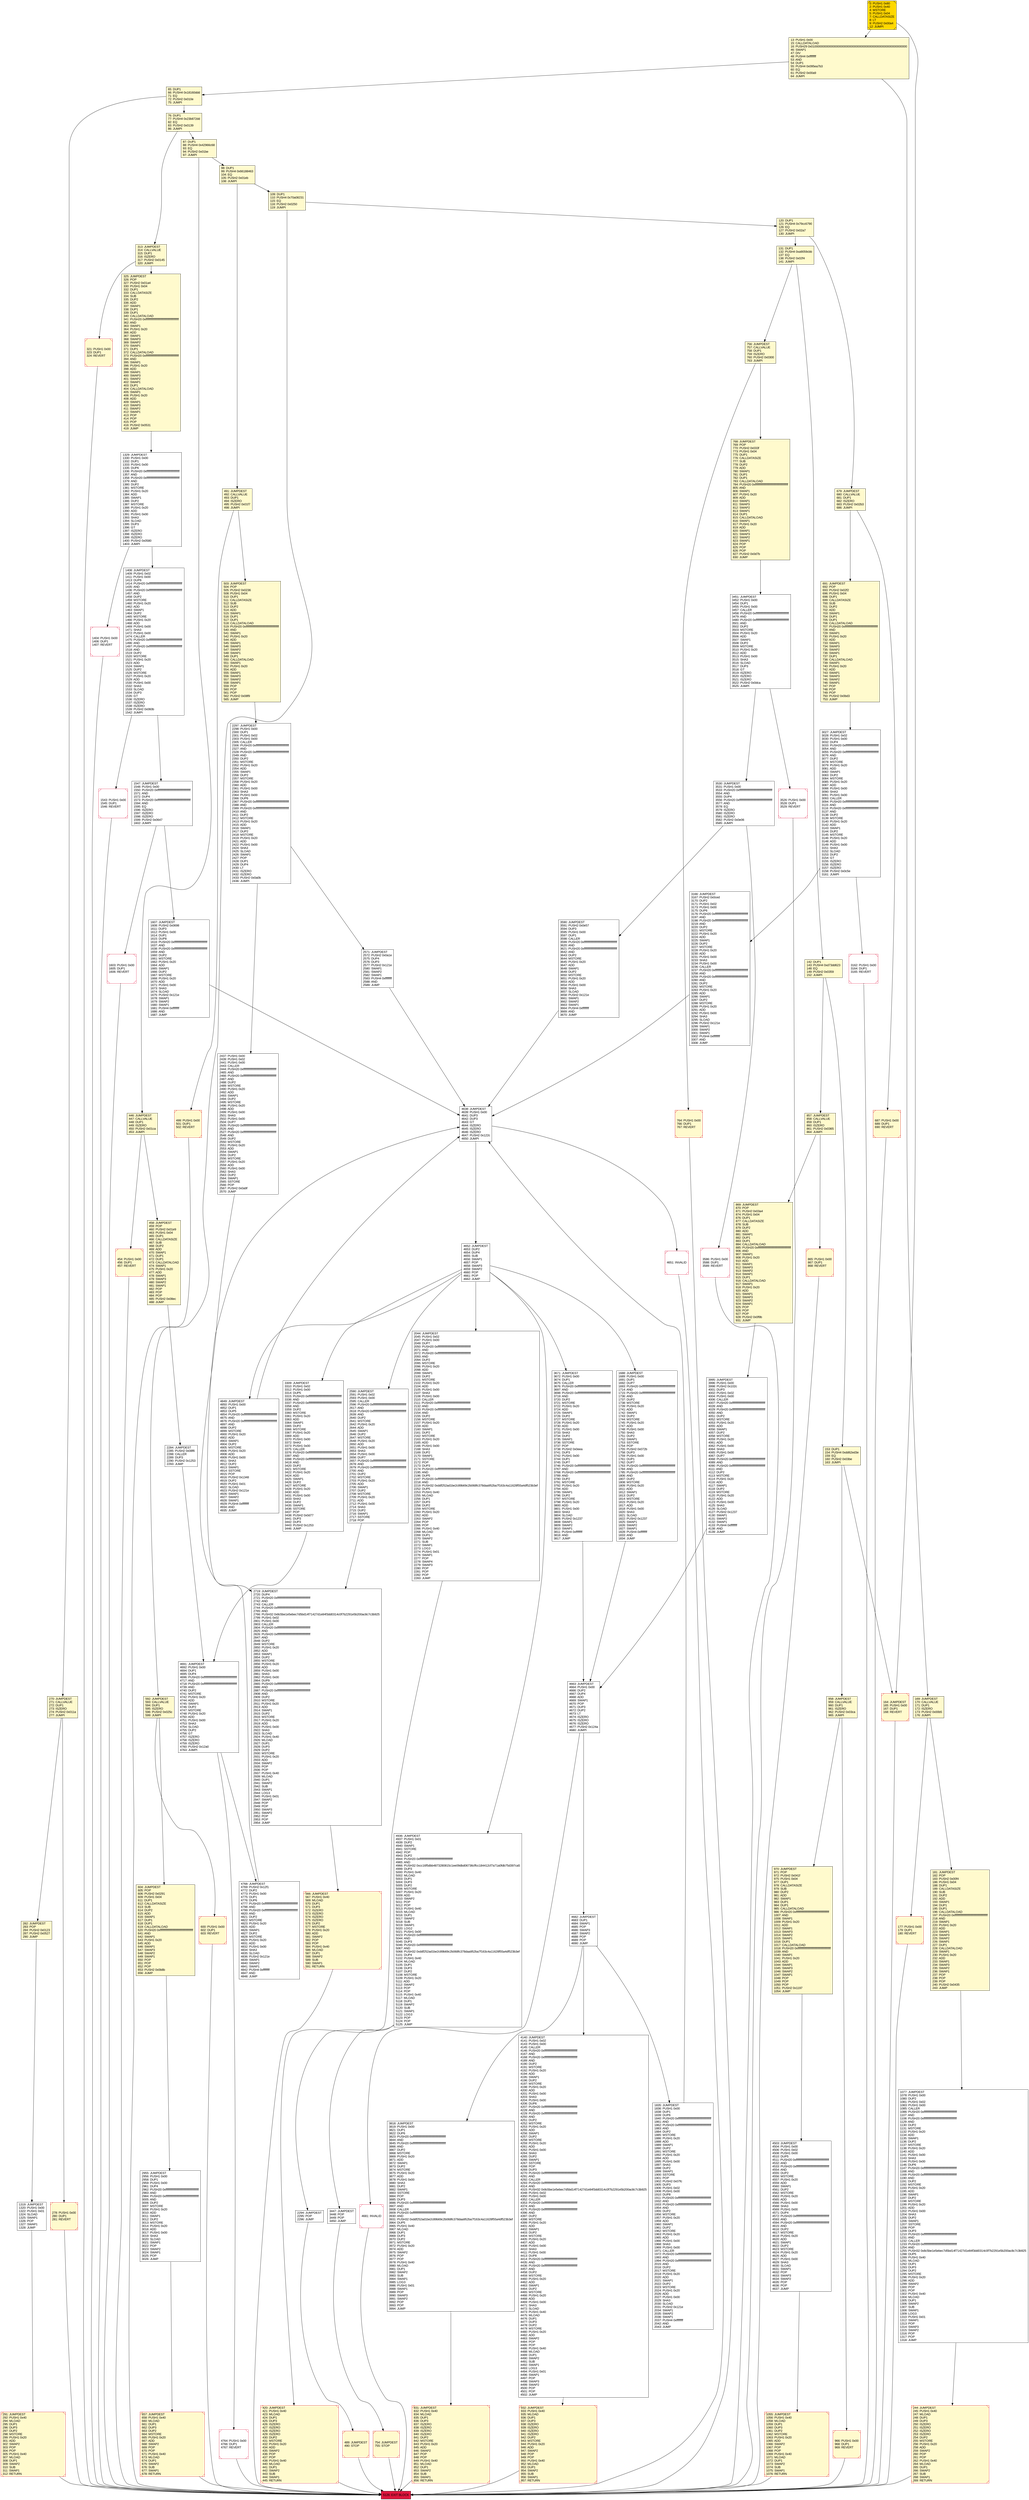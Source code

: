 digraph G {
bgcolor=transparent rankdir=UD;
node [shape=box style=filled color=black fillcolor=white fontname=arial fontcolor=black];
679 [label="679: JUMPDEST\l680: CALLVALUE\l681: DUP1\l682: ISZERO\l683: PUSH2 0x02b3\l686: JUMPI\l" fillcolor=lemonchiffon ];
153 [label="153: DUP1\l154: PUSH4 0xdd62ed3e\l159: EQ\l160: PUSH2 0x03be\l163: JUMPI\l" fillcolor=lemonchiffon ];
831 [label="831: JUMPDEST\l832: PUSH1 0x40\l834: MLOAD\l835: DUP1\l836: DUP3\l837: ISZERO\l838: ISZERO\l839: ISZERO\l840: ISZERO\l841: DUP2\l842: MSTORE\l843: PUSH1 0x20\l845: ADD\l846: SWAP2\l847: POP\l848: POP\l849: PUSH1 0x40\l851: MLOAD\l852: DUP1\l853: SWAP2\l854: SUB\l855: SWAP1\l856: RETURN\l" fillcolor=lemonchiffon shape=Msquare color=crimson ];
1688 [label="1688: JUMPDEST\l1689: PUSH1 0x00\l1691: DUP1\l1692: DUP7\l1693: PUSH20 0xffffffffffffffffffffffffffffffffffffffff\l1714: AND\l1715: PUSH20 0xffffffffffffffffffffffffffffffffffffffff\l1736: AND\l1737: DUP2\l1738: MSTORE\l1739: PUSH1 0x20\l1741: ADD\l1742: SWAP1\l1743: DUP2\l1744: MSTORE\l1745: PUSH1 0x20\l1747: ADD\l1748: PUSH1 0x00\l1750: SHA3\l1751: DUP2\l1752: SWAP1\l1753: SSTORE\l1754: POP\l1755: PUSH2 0x072b\l1758: DUP3\l1759: PUSH1 0x00\l1761: DUP1\l1762: DUP7\l1763: PUSH20 0xffffffffffffffffffffffffffffffffffffffff\l1784: AND\l1785: PUSH20 0xffffffffffffffffffffffffffffffffffffffff\l1806: AND\l1807: DUP2\l1808: MSTORE\l1809: PUSH1 0x20\l1811: ADD\l1812: SWAP1\l1813: DUP2\l1814: MSTORE\l1815: PUSH1 0x20\l1817: ADD\l1818: PUSH1 0x00\l1820: SHA3\l1821: SLOAD\l1822: PUSH2 0x1237\l1825: SWAP1\l1826: SWAP2\l1827: SWAP1\l1828: PUSH4 0xffffffff\l1833: AND\l1834: JUMP\l" ];
5126 [label="5126: EXIT BLOCK\l" fillcolor=crimson ];
756 [label="756: JUMPDEST\l757: CALLVALUE\l758: DUP1\l759: ISZERO\l760: PUSH2 0x0300\l763: JUMPI\l" fillcolor=lemonchiffon ];
566 [label="566: JUMPDEST\l567: PUSH1 0x40\l569: MLOAD\l570: DUP1\l571: DUP3\l572: ISZERO\l573: ISZERO\l574: ISZERO\l575: ISZERO\l576: DUP2\l577: MSTORE\l578: PUSH1 0x20\l580: ADD\l581: SWAP2\l582: POP\l583: POP\l584: PUSH1 0x40\l586: MLOAD\l587: DUP1\l588: SWAP2\l589: SUB\l590: SWAP1\l591: RETURN\l" fillcolor=lemonchiffon shape=Msquare color=crimson ];
2044 [label="2044: JUMPDEST\l2045: PUSH1 0x02\l2047: PUSH1 0x00\l2049: DUP7\l2050: PUSH20 0xffffffffffffffffffffffffffffffffffffffff\l2071: AND\l2072: PUSH20 0xffffffffffffffffffffffffffffffffffffffff\l2093: AND\l2094: DUP2\l2095: MSTORE\l2096: PUSH1 0x20\l2098: ADD\l2099: SWAP1\l2100: DUP2\l2101: MSTORE\l2102: PUSH1 0x20\l2104: ADD\l2105: PUSH1 0x00\l2107: SHA3\l2108: PUSH1 0x00\l2110: CALLER\l2111: PUSH20 0xffffffffffffffffffffffffffffffffffffffff\l2132: AND\l2133: PUSH20 0xffffffffffffffffffffffffffffffffffffffff\l2154: AND\l2155: DUP2\l2156: MSTORE\l2157: PUSH1 0x20\l2159: ADD\l2160: SWAP1\l2161: DUP2\l2162: MSTORE\l2163: PUSH1 0x20\l2165: ADD\l2166: PUSH1 0x00\l2168: SHA3\l2169: DUP2\l2170: SWAP1\l2171: SSTORE\l2172: POP\l2173: DUP3\l2174: PUSH20 0xffffffffffffffffffffffffffffffffffffffff\l2195: AND\l2196: DUP5\l2197: PUSH20 0xffffffffffffffffffffffffffffffffffffffff\l2218: AND\l2219: PUSH32 0xddf252ad1be2c89b69c2b068fc378daa952ba7f163c4a11628f55a4df523b3ef\l2252: DUP5\l2253: PUSH1 0x40\l2255: MLOAD\l2256: DUP1\l2257: DUP3\l2258: DUP2\l2259: MSTORE\l2260: PUSH1 0x20\l2262: ADD\l2263: SWAP2\l2264: POP\l2265: POP\l2266: PUSH1 0x40\l2268: MLOAD\l2269: DUP1\l2270: SWAP2\l2271: SUB\l2272: SWAP1\l2273: LOG3\l2274: PUSH1 0x01\l2276: SWAP1\l2277: POP\l2278: SWAP4\l2279: SWAP3\l2280: POP\l2281: POP\l2282: POP\l2283: JUMP\l" ];
4503 [label="4503: JUMPDEST\l4504: PUSH1 0x00\l4506: PUSH1 0x02\l4508: PUSH1 0x00\l4510: DUP5\l4511: PUSH20 0xffffffffffffffffffffffffffffffffffffffff\l4532: AND\l4533: PUSH20 0xffffffffffffffffffffffffffffffffffffffff\l4554: AND\l4555: DUP2\l4556: MSTORE\l4557: PUSH1 0x20\l4559: ADD\l4560: SWAP1\l4561: DUP2\l4562: MSTORE\l4563: PUSH1 0x20\l4565: ADD\l4566: PUSH1 0x00\l4568: SHA3\l4569: PUSH1 0x00\l4571: DUP4\l4572: PUSH20 0xffffffffffffffffffffffffffffffffffffffff\l4593: AND\l4594: PUSH20 0xffffffffffffffffffffffffffffffffffffffff\l4615: AND\l4616: DUP2\l4617: MSTORE\l4618: PUSH1 0x20\l4620: ADD\l4621: SWAP1\l4622: DUP2\l4623: MSTORE\l4624: PUSH1 0x20\l4626: ADD\l4627: PUSH1 0x00\l4629: SHA3\l4630: SLOAD\l4631: SWAP1\l4632: POP\l4633: SWAP3\l4634: SWAP2\l4635: POP\l4636: POP\l4637: JUMP\l" ];
687 [label="687: PUSH1 0x00\l689: DUP1\l690: REVERT\l" fillcolor=lemonchiffon shape=Msquare color=crimson ];
177 [label="177: PUSH1 0x00\l179: DUP1\l180: REVERT\l" fillcolor=lemonchiffon shape=Msquare color=crimson ];
4768 [label="4768: JUMPDEST\l4769: PUSH2 0x12f1\l4772: DUP2\l4773: PUSH1 0x00\l4775: DUP1\l4776: DUP6\l4777: PUSH20 0xffffffffffffffffffffffffffffffffffffffff\l4798: AND\l4799: PUSH20 0xffffffffffffffffffffffffffffffffffffffff\l4820: AND\l4821: DUP2\l4822: MSTORE\l4823: PUSH1 0x20\l4825: ADD\l4826: SWAP1\l4827: DUP2\l4828: MSTORE\l4829: PUSH1 0x20\l4831: ADD\l4832: PUSH1 0x00\l4834: SHA3\l4835: SLOAD\l4836: PUSH2 0x121e\l4839: SWAP1\l4840: SWAP2\l4841: SWAP1\l4842: PUSH4 0xffffffff\l4847: AND\l4848: JUMP\l" ];
4652 [label="4652: JUMPDEST\l4653: DUP2\l4654: DUP4\l4655: SUB\l4656: SWAP1\l4657: POP\l4658: SWAP3\l4659: SWAP2\l4660: POP\l4661: POP\l4662: JUMP\l" ];
2955 [label="2955: JUMPDEST\l2956: PUSH1 0x00\l2958: DUP1\l2959: PUSH1 0x00\l2961: DUP4\l2962: PUSH20 0xffffffffffffffffffffffffffffffffffffffff\l2983: AND\l2984: PUSH20 0xffffffffffffffffffffffffffffffffffffffff\l3005: AND\l3006: DUP2\l3007: MSTORE\l3008: PUSH1 0x20\l3010: ADD\l3011: SWAP1\l3012: DUP2\l3013: MSTORE\l3014: PUSH1 0x20\l3016: ADD\l3017: PUSH1 0x00\l3019: SHA3\l3020: SLOAD\l3021: SWAP1\l3022: POP\l3023: SWAP2\l3024: SWAP1\l3025: POP\l3026: JUMP\l" ];
1408 [label="1408: JUMPDEST\l1409: PUSH1 0x02\l1411: PUSH1 0x00\l1413: DUP6\l1414: PUSH20 0xffffffffffffffffffffffffffffffffffffffff\l1435: AND\l1436: PUSH20 0xffffffffffffffffffffffffffffffffffffffff\l1457: AND\l1458: DUP2\l1459: MSTORE\l1460: PUSH1 0x20\l1462: ADD\l1463: SWAP1\l1464: DUP2\l1465: MSTORE\l1466: PUSH1 0x20\l1468: ADD\l1469: PUSH1 0x00\l1471: SHA3\l1472: PUSH1 0x00\l1474: CALLER\l1475: PUSH20 0xffffffffffffffffffffffffffffffffffffffff\l1496: AND\l1497: PUSH20 0xffffffffffffffffffffffffffffffffffffffff\l1518: AND\l1519: DUP2\l1520: MSTORE\l1521: PUSH1 0x20\l1523: ADD\l1524: SWAP1\l1525: DUP2\l1526: MSTORE\l1527: PUSH1 0x20\l1529: ADD\l1530: PUSH1 0x00\l1532: SHA3\l1533: SLOAD\l1534: DUP3\l1535: GT\l1536: ISZERO\l1537: ISZERO\l1538: ISZERO\l1539: PUSH2 0x060b\l1542: JUMPI\l" ];
657 [label="657: JUMPDEST\l658: PUSH1 0x40\l660: MLOAD\l661: DUP1\l662: DUP3\l663: DUP2\l664: MSTORE\l665: PUSH1 0x20\l667: ADD\l668: SWAP2\l669: POP\l670: POP\l671: PUSH1 0x40\l673: MLOAD\l674: DUP1\l675: SWAP2\l676: SUB\l677: SWAP1\l678: RETURN\l" fillcolor=lemonchiffon shape=Msquare color=crimson ];
65 [label="65: DUP1\l66: PUSH4 0x18160ddd\l71: EQ\l72: PUSH2 0x010e\l75: JUMPI\l" fillcolor=lemonchiffon ];
2284 [label="2284: JUMPDEST\l2285: PUSH2 0x08f6\l2288: CALLER\l2289: DUP3\l2290: PUSH2 0x1253\l2293: JUMP\l" ];
4691 [label="4691: JUMPDEST\l4692: PUSH1 0x00\l4694: DUP1\l4695: DUP4\l4696: PUSH20 0xffffffffffffffffffffffffffffffffffffffff\l4717: AND\l4718: PUSH20 0xffffffffffffffffffffffffffffffffffffffff\l4739: AND\l4740: DUP2\l4741: MSTORE\l4742: PUSH1 0x20\l4744: ADD\l4745: SWAP1\l4746: DUP2\l4747: MSTORE\l4748: PUSH1 0x20\l4750: ADD\l4751: PUSH1 0x00\l4753: SHA3\l4754: SLOAD\l4755: DUP2\l4756: GT\l4757: ISZERO\l4758: ISZERO\l4759: ISZERO\l4760: PUSH2 0x12a0\l4763: JUMPI\l" ];
3818 [label="3818: JUMPDEST\l3819: PUSH1 0x00\l3821: DUP1\l3822: DUP6\l3823: PUSH20 0xffffffffffffffffffffffffffffffffffffffff\l3844: AND\l3845: PUSH20 0xffffffffffffffffffffffffffffffffffffffff\l3866: AND\l3867: DUP2\l3868: MSTORE\l3869: PUSH1 0x20\l3871: ADD\l3872: SWAP1\l3873: DUP2\l3874: MSTORE\l3875: PUSH1 0x20\l3877: ADD\l3878: PUSH1 0x00\l3880: SHA3\l3881: DUP2\l3882: SWAP1\l3883: SSTORE\l3884: POP\l3885: DUP3\l3886: PUSH20 0xffffffffffffffffffffffffffffffffffffffff\l3907: AND\l3908: CALLER\l3909: PUSH20 0xffffffffffffffffffffffffffffffffffffffff\l3930: AND\l3931: PUSH32 0xddf252ad1be2c89b69c2b068fc378daa952ba7f163c4a11628f55a4df523b3ef\l3964: DUP5\l3965: PUSH1 0x40\l3967: MLOAD\l3968: DUP1\l3969: DUP3\l3970: DUP2\l3971: MSTORE\l3972: PUSH1 0x20\l3974: ADD\l3975: SWAP2\l3976: POP\l3977: POP\l3978: PUSH1 0x40\l3980: MLOAD\l3981: DUP1\l3982: SWAP2\l3983: SUB\l3984: SWAP1\l3985: LOG3\l3986: PUSH1 0x01\l3988: SWAP1\l3989: POP\l3990: SWAP3\l3991: SWAP2\l3992: POP\l3993: POP\l3994: JUMP\l" ];
3671 [label="3671: JUMPDEST\l3672: PUSH1 0x00\l3674: DUP1\l3675: CALLER\l3676: PUSH20 0xffffffffffffffffffffffffffffffffffffffff\l3697: AND\l3698: PUSH20 0xffffffffffffffffffffffffffffffffffffffff\l3719: AND\l3720: DUP2\l3721: MSTORE\l3722: PUSH1 0x20\l3724: ADD\l3725: SWAP1\l3726: DUP2\l3727: MSTORE\l3728: PUSH1 0x20\l3730: ADD\l3731: PUSH1 0x00\l3733: SHA3\l3734: DUP2\l3735: SWAP1\l3736: SSTORE\l3737: POP\l3738: PUSH2 0x0eea\l3741: DUP3\l3742: PUSH1 0x00\l3744: DUP1\l3745: DUP7\l3746: PUSH20 0xffffffffffffffffffffffffffffffffffffffff\l3767: AND\l3768: PUSH20 0xffffffffffffffffffffffffffffffffffffffff\l3789: AND\l3790: DUP2\l3791: MSTORE\l3792: PUSH1 0x20\l3794: ADD\l3795: SWAP1\l3796: DUP2\l3797: MSTORE\l3798: PUSH1 0x20\l3800: ADD\l3801: PUSH1 0x00\l3803: SHA3\l3804: SLOAD\l3805: PUSH2 0x1237\l3808: SWAP1\l3809: SWAP2\l3810: SWAP1\l3811: PUSH4 0xffffffff\l3816: AND\l3817: JUMP\l" ];
3447 [label="3447: JUMPDEST\l3448: POP\l3449: POP\l3450: JUMP\l" ];
4764 [label="4764: PUSH1 0x00\l4766: DUP1\l4767: REVERT\l" shape=Msquare color=crimson ];
1547 [label="1547: JUMPDEST\l1548: PUSH1 0x00\l1550: PUSH20 0xffffffffffffffffffffffffffffffffffffffff\l1571: AND\l1572: DUP4\l1573: PUSH20 0xffffffffffffffffffffffffffffffffffffffff\l1594: AND\l1595: EQ\l1596: ISZERO\l1597: ISZERO\l1598: ISZERO\l1599: PUSH2 0x0647\l1602: JUMPI\l" ];
491 [label="491: JUMPDEST\l492: CALLVALUE\l493: DUP1\l494: ISZERO\l495: PUSH2 0x01f7\l498: JUMPI\l" fillcolor=lemonchiffon ];
869 [label="869: JUMPDEST\l870: POP\l871: PUSH2 0x03a4\l874: PUSH1 0x04\l876: DUP1\l877: CALLDATASIZE\l878: SUB\l879: DUP2\l880: ADD\l881: SWAP1\l882: DUP1\l883: DUP1\l884: CALLDATALOAD\l885: PUSH20 0xffffffffffffffffffffffffffffffffffffffff\l906: AND\l907: SWAP1\l908: PUSH1 0x20\l910: ADD\l911: SWAP1\l912: SWAP3\l913: SWAP2\l914: SWAP1\l915: DUP1\l916: CALLDATALOAD\l917: SWAP1\l918: PUSH1 0x20\l920: ADD\l921: SWAP1\l922: SWAP3\l923: SWAP2\l924: SWAP1\l925: POP\l926: POP\l927: POP\l928: PUSH2 0x0f9b\l931: JUMP\l" fillcolor=lemonchiffon ];
4936 [label="4936: JUMPDEST\l4937: PUSH1 0x01\l4939: DUP2\l4940: SWAP1\l4941: SSTORE\l4942: POP\l4943: DUP2\l4944: PUSH20 0xffffffffffffffffffffffffffffffffffffffff\l4965: AND\l4966: PUSH32 0xcc16f5dbb4873280815c1ee09dbd06736cffcc184412cf7a71a0fdb75d397ca5\l4999: DUP3\l5000: PUSH1 0x40\l5002: MLOAD\l5003: DUP1\l5004: DUP3\l5005: DUP2\l5006: MSTORE\l5007: PUSH1 0x20\l5009: ADD\l5010: SWAP2\l5011: POP\l5012: POP\l5013: PUSH1 0x40\l5015: MLOAD\l5016: DUP1\l5017: SWAP2\l5018: SUB\l5019: SWAP1\l5020: LOG2\l5021: PUSH1 0x00\l5023: PUSH20 0xffffffffffffffffffffffffffffffffffffffff\l5044: AND\l5045: DUP3\l5046: PUSH20 0xffffffffffffffffffffffffffffffffffffffff\l5067: AND\l5068: PUSH32 0xddf252ad1be2c89b69c2b068fc378daa952ba7f163c4a11628f55a4df523b3ef\l5101: DUP4\l5102: PUSH1 0x40\l5104: MLOAD\l5105: DUP1\l5106: DUP3\l5107: DUP2\l5108: MSTORE\l5109: PUSH1 0x20\l5111: ADD\l5112: SWAP2\l5113: POP\l5114: POP\l5115: PUSH1 0x40\l5117: MLOAD\l5118: DUP1\l5119: SWAP2\l5120: SUB\l5121: SWAP1\l5122: LOG3\l5123: POP\l5124: POP\l5125: JUMP\l" ];
4682 [label="4682: JUMPDEST\l4683: DUP1\l4684: SWAP1\l4685: POP\l4686: SWAP3\l4687: SWAP2\l4688: POP\l4689: POP\l4690: JUMP\l" ];
499 [label="499: PUSH1 0x00\l501: DUP1\l502: REVERT\l" fillcolor=lemonchiffon shape=Msquare color=crimson ];
1835 [label="1835: JUMPDEST\l1836: PUSH1 0x00\l1838: DUP1\l1839: DUP6\l1840: PUSH20 0xffffffffffffffffffffffffffffffffffffffff\l1861: AND\l1862: PUSH20 0xffffffffffffffffffffffffffffffffffffffff\l1883: AND\l1884: DUP2\l1885: MSTORE\l1886: PUSH1 0x20\l1888: ADD\l1889: SWAP1\l1890: DUP2\l1891: MSTORE\l1892: PUSH1 0x20\l1894: ADD\l1895: PUSH1 0x00\l1897: SHA3\l1898: DUP2\l1899: SWAP1\l1900: SSTORE\l1901: POP\l1902: PUSH2 0x07fc\l1905: DUP3\l1906: PUSH1 0x02\l1908: PUSH1 0x00\l1910: DUP8\l1911: PUSH20 0xffffffffffffffffffffffffffffffffffffffff\l1932: AND\l1933: PUSH20 0xffffffffffffffffffffffffffffffffffffffff\l1954: AND\l1955: DUP2\l1956: MSTORE\l1957: PUSH1 0x20\l1959: ADD\l1960: SWAP1\l1961: DUP2\l1962: MSTORE\l1963: PUSH1 0x20\l1965: ADD\l1966: PUSH1 0x00\l1968: SHA3\l1969: PUSH1 0x00\l1971: CALLER\l1972: PUSH20 0xffffffffffffffffffffffffffffffffffffffff\l1993: AND\l1994: PUSH20 0xffffffffffffffffffffffffffffffffffffffff\l2015: AND\l2016: DUP2\l2017: MSTORE\l2018: PUSH1 0x20\l2020: ADD\l2021: SWAP1\l2022: DUP2\l2023: MSTORE\l2024: PUSH1 0x20\l2026: ADD\l2027: PUSH1 0x00\l2029: SHA3\l2030: SLOAD\l2031: PUSH2 0x121e\l2034: SWAP1\l2035: SWAP2\l2036: SWAP1\l2037: PUSH4 0xffffffff\l2042: AND\l2043: JUMP\l" ];
4638 [label="4638: JUMPDEST\l4639: PUSH1 0x00\l4641: DUP3\l4642: DUP3\l4643: GT\l4644: ISZERO\l4645: ISZERO\l4646: ISZERO\l4647: PUSH2 0x122c\l4650: JUMPI\l" ];
120 [label="120: DUP1\l121: PUSH4 0x79cc6790\l126: EQ\l127: PUSH2 0x02a7\l130: JUMPI\l" fillcolor=lemonchiffon ];
3995 [label="3995: JUMPDEST\l3996: PUSH1 0x00\l3998: PUSH2 0x102c\l4001: DUP3\l4002: PUSH1 0x02\l4004: PUSH1 0x00\l4006: CALLER\l4007: PUSH20 0xffffffffffffffffffffffffffffffffffffffff\l4028: AND\l4029: PUSH20 0xffffffffffffffffffffffffffffffffffffffff\l4050: AND\l4051: DUP2\l4052: MSTORE\l4053: PUSH1 0x20\l4055: ADD\l4056: SWAP1\l4057: DUP2\l4058: MSTORE\l4059: PUSH1 0x20\l4061: ADD\l4062: PUSH1 0x00\l4064: SHA3\l4065: PUSH1 0x00\l4067: DUP7\l4068: PUSH20 0xffffffffffffffffffffffffffffffffffffffff\l4089: AND\l4090: PUSH20 0xffffffffffffffffffffffffffffffffffffffff\l4111: AND\l4112: DUP2\l4113: MSTORE\l4114: PUSH1 0x20\l4116: ADD\l4117: SWAP1\l4118: DUP2\l4119: MSTORE\l4120: PUSH1 0x20\l4122: ADD\l4123: PUSH1 0x00\l4125: SHA3\l4126: SLOAD\l4127: PUSH2 0x1237\l4130: SWAP1\l4131: SWAP2\l4132: SWAP1\l4133: PUSH4 0xffffffff\l4138: AND\l4139: JUMP\l" ];
0 [label="0: PUSH1 0x80\l2: PUSH1 0x40\l4: MSTORE\l5: PUSH1 0x04\l7: CALLDATASIZE\l8: LT\l9: PUSH2 0x00a4\l12: JUMPI\l" fillcolor=lemonchiffon shape=Msquare fillcolor=gold ];
958 [label="958: JUMPDEST\l959: CALLVALUE\l960: DUP1\l961: ISZERO\l962: PUSH2 0x03ca\l965: JUMPI\l" fillcolor=lemonchiffon ];
764 [label="764: PUSH1 0x00\l766: DUP1\l767: REVERT\l" fillcolor=lemonchiffon shape=Msquare color=crimson ];
2437 [label="2437: PUSH1 0x00\l2439: PUSH1 0x02\l2441: PUSH1 0x00\l2443: CALLER\l2444: PUSH20 0xffffffffffffffffffffffffffffffffffffffff\l2465: AND\l2466: PUSH20 0xffffffffffffffffffffffffffffffffffffffff\l2487: AND\l2488: DUP2\l2489: MSTORE\l2490: PUSH1 0x20\l2492: ADD\l2493: SWAP1\l2494: DUP2\l2495: MSTORE\l2496: PUSH1 0x20\l2498: ADD\l2499: PUSH1 0x00\l2501: SHA3\l2502: PUSH1 0x00\l2504: DUP7\l2505: PUSH20 0xffffffffffffffffffffffffffffffffffffffff\l2526: AND\l2527: PUSH20 0xffffffffffffffffffffffffffffffffffffffff\l2548: AND\l2549: DUP2\l2550: MSTORE\l2551: PUSH1 0x20\l2553: ADD\l2554: SWAP1\l2555: DUP2\l2556: MSTORE\l2557: PUSH1 0x20\l2559: ADD\l2560: PUSH1 0x00\l2562: SHA3\l2563: DUP2\l2564: SWAP1\l2565: SSTORE\l2566: POP\l2567: PUSH2 0x0a9f\l2570: JUMP\l" ];
3166 [label="3166: JUMPDEST\l3167: PUSH2 0x0ced\l3170: DUP2\l3171: PUSH1 0x02\l3173: PUSH1 0x00\l3175: DUP6\l3176: PUSH20 0xffffffffffffffffffffffffffffffffffffffff\l3197: AND\l3198: PUSH20 0xffffffffffffffffffffffffffffffffffffffff\l3219: AND\l3220: DUP2\l3221: MSTORE\l3222: PUSH1 0x20\l3224: ADD\l3225: SWAP1\l3226: DUP2\l3227: MSTORE\l3228: PUSH1 0x20\l3230: ADD\l3231: PUSH1 0x00\l3233: SHA3\l3234: PUSH1 0x00\l3236: CALLER\l3237: PUSH20 0xffffffffffffffffffffffffffffffffffffffff\l3258: AND\l3259: PUSH20 0xffffffffffffffffffffffffffffffffffffffff\l3280: AND\l3281: DUP2\l3282: MSTORE\l3283: PUSH1 0x20\l3285: ADD\l3286: SWAP1\l3287: DUP2\l3288: MSTORE\l3289: PUSH1 0x20\l3291: ADD\l3292: PUSH1 0x00\l3294: SHA3\l3295: SLOAD\l3296: PUSH2 0x121e\l3299: SWAP1\l3300: SWAP2\l3301: SWAP1\l3302: PUSH4 0xffffffff\l3307: AND\l3308: JUMP\l" ];
2571 [label="2571: JUMPDEST\l2572: PUSH2 0x0a1e\l2575: DUP4\l2576: DUP3\l2577: PUSH2 0x121e\l2580: SWAP1\l2581: SWAP2\l2582: SWAP1\l2583: PUSH4 0xffffffff\l2588: AND\l2589: JUMP\l" ];
458 [label="458: JUMPDEST\l459: POP\l460: PUSH2 0x01e9\l463: PUSH1 0x04\l465: DUP1\l466: CALLDATASIZE\l467: SUB\l468: DUP2\l469: ADD\l470: SWAP1\l471: DUP1\l472: DUP1\l473: CALLDATALOAD\l474: SWAP1\l475: PUSH1 0x20\l477: ADD\l478: SWAP1\l479: SWAP3\l480: SWAP2\l481: SWAP1\l482: POP\l483: POP\l484: POP\l485: PUSH2 0x08ec\l488: JUMP\l" fillcolor=lemonchiffon ];
754 [label="754: JUMPDEST\l755: STOP\l" fillcolor=lemonchiffon shape=Msquare color=crimson ];
454 [label="454: PUSH1 0x00\l456: DUP1\l457: REVERT\l" fillcolor=lemonchiffon shape=Msquare color=crimson ];
966 [label="966: PUSH1 0x00\l968: DUP1\l969: REVERT\l" fillcolor=lemonchiffon shape=Msquare color=crimson ];
3526 [label="3526: PUSH1 0x00\l3528: DUP1\l3529: REVERT\l" shape=Msquare color=crimson ];
592 [label="592: JUMPDEST\l593: CALLVALUE\l594: DUP1\l595: ISZERO\l596: PUSH2 0x025c\l599: JUMPI\l" fillcolor=lemonchiffon ];
2719 [label="2719: JUMPDEST\l2720: DUP4\l2721: PUSH20 0xffffffffffffffffffffffffffffffffffffffff\l2742: AND\l2743: CALLER\l2744: PUSH20 0xffffffffffffffffffffffffffffffffffffffff\l2765: AND\l2766: PUSH32 0x8c5be1e5ebec7d5bd14f71427d1e84f3dd0314c0f7b2291e5b200ac8c7c3b925\l2799: PUSH1 0x02\l2801: PUSH1 0x00\l2803: CALLER\l2804: PUSH20 0xffffffffffffffffffffffffffffffffffffffff\l2825: AND\l2826: PUSH20 0xffffffffffffffffffffffffffffffffffffffff\l2847: AND\l2848: DUP2\l2849: MSTORE\l2850: PUSH1 0x20\l2852: ADD\l2853: SWAP1\l2854: DUP2\l2855: MSTORE\l2856: PUSH1 0x20\l2858: ADD\l2859: PUSH1 0x00\l2861: SHA3\l2862: PUSH1 0x00\l2864: DUP9\l2865: PUSH20 0xffffffffffffffffffffffffffffffffffffffff\l2886: AND\l2887: PUSH20 0xffffffffffffffffffffffffffffffffffffffff\l2908: AND\l2909: DUP2\l2910: MSTORE\l2911: PUSH1 0x20\l2913: ADD\l2914: SWAP1\l2915: DUP2\l2916: MSTORE\l2917: PUSH1 0x20\l2919: ADD\l2920: PUSH1 0x00\l2922: SHA3\l2923: SLOAD\l2924: PUSH1 0x40\l2926: MLOAD\l2927: DUP1\l2928: DUP3\l2929: DUP2\l2930: MSTORE\l2931: PUSH1 0x20\l2933: ADD\l2934: SWAP2\l2935: POP\l2936: POP\l2937: PUSH1 0x40\l2939: MLOAD\l2940: DUP1\l2941: SWAP2\l2942: SUB\l2943: SWAP1\l2944: LOG3\l2945: PUSH1 0x01\l2947: SWAP2\l2948: POP\l2949: POP\l2950: SWAP3\l2951: SWAP2\l2952: POP\l2953: POP\l2954: JUMP\l" ];
446 [label="446: JUMPDEST\l447: CALLVALUE\l448: DUP1\l449: ISZERO\l450: PUSH2 0x01ca\l453: JUMPI\l" fillcolor=lemonchiffon ];
181 [label="181: JUMPDEST\l182: POP\l183: PUSH2 0x00f4\l186: PUSH1 0x04\l188: DUP1\l189: CALLDATASIZE\l190: SUB\l191: DUP2\l192: ADD\l193: SWAP1\l194: DUP1\l195: DUP1\l196: CALLDATALOAD\l197: PUSH20 0xffffffffffffffffffffffffffffffffffffffff\l218: AND\l219: SWAP1\l220: PUSH1 0x20\l222: ADD\l223: SWAP1\l224: SWAP3\l225: SWAP2\l226: SWAP1\l227: DUP1\l228: CALLDATALOAD\l229: SWAP1\l230: PUSH1 0x20\l232: ADD\l233: SWAP1\l234: SWAP3\l235: SWAP2\l236: SWAP1\l237: POP\l238: POP\l239: POP\l240: PUSH2 0x0435\l243: JUMP\l" fillcolor=lemonchiffon ];
489 [label="489: JUMPDEST\l490: STOP\l" fillcolor=lemonchiffon shape=Msquare color=crimson ];
768 [label="768: JUMPDEST\l769: POP\l770: PUSH2 0x033f\l773: PUSH1 0x04\l775: DUP1\l776: CALLDATASIZE\l777: SUB\l778: DUP2\l779: ADD\l780: SWAP1\l781: DUP1\l782: DUP1\l783: CALLDATALOAD\l784: PUSH20 0xffffffffffffffffffffffffffffffffffffffff\l805: AND\l806: SWAP1\l807: PUSH1 0x20\l809: ADD\l810: SWAP1\l811: SWAP3\l812: SWAP2\l813: SWAP1\l814: DUP1\l815: CALLDATALOAD\l816: SWAP1\l817: PUSH1 0x20\l819: ADD\l820: SWAP1\l821: SWAP3\l822: SWAP2\l823: SWAP1\l824: POP\l825: POP\l826: POP\l827: PUSH2 0x0d7b\l830: JUMP\l" fillcolor=lemonchiffon ];
291 [label="291: JUMPDEST\l292: PUSH1 0x40\l294: MLOAD\l295: DUP1\l296: DUP3\l297: DUP2\l298: MSTORE\l299: PUSH1 0x20\l301: ADD\l302: SWAP2\l303: POP\l304: POP\l305: PUSH1 0x40\l307: MLOAD\l308: DUP1\l309: SWAP2\l310: SUB\l311: SWAP1\l312: RETURN\l" fillcolor=lemonchiffon shape=Msquare color=crimson ];
169 [label="169: JUMPDEST\l170: CALLVALUE\l171: DUP1\l172: ISZERO\l173: PUSH2 0x00b5\l176: JUMPI\l" fillcolor=lemonchiffon ];
4651 [label="4651: INVALID\l" shape=Msquare color=crimson ];
420 [label="420: JUMPDEST\l421: PUSH1 0x40\l423: MLOAD\l424: DUP1\l425: DUP3\l426: ISZERO\l427: ISZERO\l428: ISZERO\l429: ISZERO\l430: DUP2\l431: MSTORE\l432: PUSH1 0x20\l434: ADD\l435: SWAP2\l436: POP\l437: POP\l438: PUSH1 0x40\l440: MLOAD\l441: DUP1\l442: SWAP2\l443: SUB\l444: SWAP1\l445: RETURN\l" fillcolor=lemonchiffon shape=Msquare color=crimson ];
932 [label="932: JUMPDEST\l933: PUSH1 0x40\l935: MLOAD\l936: DUP1\l937: DUP3\l938: ISZERO\l939: ISZERO\l940: ISZERO\l941: ISZERO\l942: DUP2\l943: MSTORE\l944: PUSH1 0x20\l946: ADD\l947: SWAP2\l948: POP\l949: POP\l950: PUSH1 0x40\l952: MLOAD\l953: DUP1\l954: SWAP2\l955: SUB\l956: SWAP1\l957: RETURN\l" fillcolor=lemonchiffon shape=Msquare color=crimson ];
1329 [label="1329: JUMPDEST\l1330: PUSH1 0x00\l1332: DUP1\l1333: PUSH1 0x00\l1335: DUP6\l1336: PUSH20 0xffffffffffffffffffffffffffffffffffffffff\l1357: AND\l1358: PUSH20 0xffffffffffffffffffffffffffffffffffffffff\l1379: AND\l1380: DUP2\l1381: MSTORE\l1382: PUSH1 0x20\l1384: ADD\l1385: SWAP1\l1386: DUP2\l1387: MSTORE\l1388: PUSH1 0x20\l1390: ADD\l1391: PUSH1 0x00\l1393: SHA3\l1394: SLOAD\l1395: DUP3\l1396: GT\l1397: ISZERO\l1398: ISZERO\l1399: ISZERO\l1400: PUSH2 0x0580\l1403: JUMPI\l" ];
3590 [label="3590: JUMPDEST\l3591: PUSH2 0x0e57\l3594: DUP3\l3595: PUSH1 0x00\l3597: DUP1\l3598: CALLER\l3599: PUSH20 0xffffffffffffffffffffffffffffffffffffffff\l3620: AND\l3621: PUSH20 0xffffffffffffffffffffffffffffffffffffffff\l3642: AND\l3643: DUP2\l3644: MSTORE\l3645: PUSH1 0x20\l3647: ADD\l3648: SWAP1\l3649: DUP2\l3650: MSTORE\l3651: PUSH1 0x20\l3653: ADD\l3654: PUSH1 0x00\l3656: SHA3\l3657: SLOAD\l3658: PUSH2 0x121e\l3661: SWAP1\l3662: SWAP2\l3663: SWAP1\l3664: PUSH4 0xffffffff\l3669: AND\l3670: JUMP\l" ];
164 [label="164: JUMPDEST\l165: PUSH1 0x00\l167: DUP1\l168: REVERT\l" fillcolor=lemonchiffon shape=Msquare color=crimson ];
3586 [label="3586: PUSH1 0x00\l3588: DUP1\l3589: REVERT\l" shape=Msquare color=crimson ];
857 [label="857: JUMPDEST\l858: CALLVALUE\l859: DUP1\l860: ISZERO\l861: PUSH2 0x0365\l864: JUMPI\l" fillcolor=lemonchiffon ];
1543 [label="1543: PUSH1 0x00\l1545: DUP1\l1546: REVERT\l" shape=Msquare color=crimson ];
1055 [label="1055: JUMPDEST\l1056: PUSH1 0x40\l1058: MLOAD\l1059: DUP1\l1060: DUP3\l1061: DUP2\l1062: MSTORE\l1063: PUSH1 0x20\l1065: ADD\l1066: SWAP2\l1067: POP\l1068: POP\l1069: PUSH1 0x40\l1071: MLOAD\l1072: DUP1\l1073: SWAP2\l1074: SUB\l1075: SWAP1\l1076: RETURN\l" fillcolor=lemonchiffon shape=Msquare color=crimson ];
604 [label="604: JUMPDEST\l605: POP\l606: PUSH2 0x0291\l609: PUSH1 0x04\l611: DUP1\l612: CALLDATASIZE\l613: SUB\l614: DUP2\l615: ADD\l616: SWAP1\l617: DUP1\l618: DUP1\l619: CALLDATALOAD\l620: PUSH20 0xffffffffffffffffffffffffffffffffffffffff\l641: AND\l642: SWAP1\l643: PUSH1 0x20\l645: ADD\l646: SWAP1\l647: SWAP3\l648: SWAP2\l649: SWAP1\l650: POP\l651: POP\l652: POP\l653: PUSH2 0x0b8b\l656: JUMP\l" fillcolor=lemonchiffon ];
1319 [label="1319: JUMPDEST\l1320: PUSH1 0x00\l1322: PUSH1 0x01\l1324: SLOAD\l1325: SWAP1\l1326: POP\l1327: SWAP1\l1328: JUMP\l" ];
109 [label="109: DUP1\l110: PUSH4 0x70a08231\l115: EQ\l116: PUSH2 0x0250\l119: JUMPI\l" fillcolor=lemonchiffon ];
3451 [label="3451: JUMPDEST\l3452: PUSH1 0x00\l3454: DUP1\l3455: PUSH1 0x00\l3457: CALLER\l3458: PUSH20 0xffffffffffffffffffffffffffffffffffffffff\l3479: AND\l3480: PUSH20 0xffffffffffffffffffffffffffffffffffffffff\l3501: AND\l3502: DUP2\l3503: MSTORE\l3504: PUSH1 0x20\l3506: ADD\l3507: SWAP1\l3508: DUP2\l3509: MSTORE\l3510: PUSH1 0x20\l3512: ADD\l3513: PUSH1 0x00\l3515: SHA3\l3516: SLOAD\l3517: DUP3\l3518: GT\l3519: ISZERO\l3520: ISZERO\l3521: ISZERO\l3522: PUSH2 0x0dca\l3525: JUMPI\l" ];
278 [label="278: PUSH1 0x00\l280: DUP1\l281: REVERT\l" fillcolor=lemonchiffon shape=Msquare color=crimson ];
4849 [label="4849: JUMPDEST\l4850: PUSH1 0x00\l4852: DUP1\l4853: DUP5\l4854: PUSH20 0xffffffffffffffffffffffffffffffffffffffff\l4875: AND\l4876: PUSH20 0xffffffffffffffffffffffffffffffffffffffff\l4897: AND\l4898: DUP2\l4899: MSTORE\l4900: PUSH1 0x20\l4902: ADD\l4903: SWAP1\l4904: DUP2\l4905: MSTORE\l4906: PUSH1 0x20\l4908: ADD\l4909: PUSH1 0x00\l4911: SHA3\l4912: DUP2\l4913: SWAP1\l4914: SSTORE\l4915: POP\l4916: PUSH2 0x1348\l4919: DUP2\l4920: PUSH1 0x01\l4922: SLOAD\l4923: PUSH2 0x121e\l4926: SWAP1\l4927: SWAP2\l4928: SWAP1\l4929: PUSH4 0xffffffff\l4934: AND\l4935: JUMP\l" ];
865 [label="865: PUSH1 0x00\l867: DUP1\l868: REVERT\l" fillcolor=lemonchiffon shape=Msquare color=crimson ];
3530 [label="3530: JUMPDEST\l3531: PUSH1 0x00\l3533: PUSH20 0xffffffffffffffffffffffffffffffffffffffff\l3554: AND\l3555: DUP4\l3556: PUSH20 0xffffffffffffffffffffffffffffffffffffffff\l3577: AND\l3578: EQ\l3579: ISZERO\l3580: ISZERO\l3581: ISZERO\l3582: PUSH2 0x0e06\l3585: JUMPI\l" ];
4140 [label="4140: JUMPDEST\l4141: PUSH1 0x02\l4143: PUSH1 0x00\l4145: CALLER\l4146: PUSH20 0xffffffffffffffffffffffffffffffffffffffff\l4167: AND\l4168: PUSH20 0xffffffffffffffffffffffffffffffffffffffff\l4189: AND\l4190: DUP2\l4191: MSTORE\l4192: PUSH1 0x20\l4194: ADD\l4195: SWAP1\l4196: DUP2\l4197: MSTORE\l4198: PUSH1 0x20\l4200: ADD\l4201: PUSH1 0x00\l4203: SHA3\l4204: PUSH1 0x00\l4206: DUP6\l4207: PUSH20 0xffffffffffffffffffffffffffffffffffffffff\l4228: AND\l4229: PUSH20 0xffffffffffffffffffffffffffffffffffffffff\l4250: AND\l4251: DUP2\l4252: MSTORE\l4253: PUSH1 0x20\l4255: ADD\l4256: SWAP1\l4257: DUP2\l4258: MSTORE\l4259: PUSH1 0x20\l4261: ADD\l4262: PUSH1 0x00\l4264: SHA3\l4265: DUP2\l4266: SWAP1\l4267: SSTORE\l4268: POP\l4269: DUP3\l4270: PUSH20 0xffffffffffffffffffffffffffffffffffffffff\l4291: AND\l4292: CALLER\l4293: PUSH20 0xffffffffffffffffffffffffffffffffffffffff\l4314: AND\l4315: PUSH32 0x8c5be1e5ebec7d5bd14f71427d1e84f3dd0314c0f7b2291e5b200ac8c7c3b925\l4348: PUSH1 0x02\l4350: PUSH1 0x00\l4352: CALLER\l4353: PUSH20 0xffffffffffffffffffffffffffffffffffffffff\l4374: AND\l4375: PUSH20 0xffffffffffffffffffffffffffffffffffffffff\l4396: AND\l4397: DUP2\l4398: MSTORE\l4399: PUSH1 0x20\l4401: ADD\l4402: SWAP1\l4403: DUP2\l4404: MSTORE\l4405: PUSH1 0x20\l4407: ADD\l4408: PUSH1 0x00\l4410: SHA3\l4411: PUSH1 0x00\l4413: DUP8\l4414: PUSH20 0xffffffffffffffffffffffffffffffffffffffff\l4435: AND\l4436: PUSH20 0xffffffffffffffffffffffffffffffffffffffff\l4457: AND\l4458: DUP2\l4459: MSTORE\l4460: PUSH1 0x20\l4462: ADD\l4463: SWAP1\l4464: DUP2\l4465: MSTORE\l4466: PUSH1 0x20\l4468: ADD\l4469: PUSH1 0x00\l4471: SHA3\l4472: SLOAD\l4473: PUSH1 0x40\l4475: MLOAD\l4476: DUP1\l4477: DUP3\l4478: DUP2\l4479: MSTORE\l4480: PUSH1 0x20\l4482: ADD\l4483: SWAP2\l4484: POP\l4485: POP\l4486: PUSH1 0x40\l4488: MLOAD\l4489: DUP1\l4490: SWAP2\l4491: SUB\l4492: SWAP1\l4493: LOG3\l4494: PUSH1 0x01\l4496: SWAP1\l4497: POP\l4498: SWAP3\l4499: SWAP2\l4500: POP\l4501: POP\l4502: JUMP\l" ];
244 [label="244: JUMPDEST\l245: PUSH1 0x40\l247: MLOAD\l248: DUP1\l249: DUP3\l250: ISZERO\l251: ISZERO\l252: ISZERO\l253: ISZERO\l254: DUP2\l255: MSTORE\l256: PUSH1 0x20\l258: ADD\l259: SWAP2\l260: POP\l261: POP\l262: PUSH1 0x40\l264: MLOAD\l265: DUP1\l266: SWAP2\l267: SUB\l268: SWAP1\l269: RETURN\l" fillcolor=lemonchiffon shape=Msquare color=crimson ];
970 [label="970: JUMPDEST\l971: POP\l972: PUSH2 0x041f\l975: PUSH1 0x04\l977: DUP1\l978: CALLDATASIZE\l979: SUB\l980: DUP2\l981: ADD\l982: SWAP1\l983: DUP1\l984: DUP1\l985: CALLDATALOAD\l986: PUSH20 0xffffffffffffffffffffffffffffffffffffffff\l1007: AND\l1008: SWAP1\l1009: PUSH1 0x20\l1011: ADD\l1012: SWAP1\l1013: SWAP3\l1014: SWAP2\l1015: SWAP1\l1016: DUP1\l1017: CALLDATALOAD\l1018: PUSH20 0xffffffffffffffffffffffffffffffffffffffff\l1039: AND\l1040: SWAP1\l1041: PUSH1 0x20\l1043: ADD\l1044: SWAP1\l1045: SWAP3\l1046: SWAP2\l1047: SWAP1\l1048: POP\l1049: POP\l1050: POP\l1051: PUSH2 0x1197\l1054: JUMP\l" fillcolor=lemonchiffon ];
87 [label="87: DUP1\l88: PUSH4 0x42966c68\l93: EQ\l94: PUSH2 0x01be\l97: JUMPI\l" fillcolor=lemonchiffon ];
1607 [label="1607: JUMPDEST\l1608: PUSH2 0x0698\l1611: DUP3\l1612: PUSH1 0x00\l1614: DUP1\l1615: DUP8\l1616: PUSH20 0xffffffffffffffffffffffffffffffffffffffff\l1637: AND\l1638: PUSH20 0xffffffffffffffffffffffffffffffffffffffff\l1659: AND\l1660: DUP2\l1661: MSTORE\l1662: PUSH1 0x20\l1664: ADD\l1665: SWAP1\l1666: DUP2\l1667: MSTORE\l1668: PUSH1 0x20\l1670: ADD\l1671: PUSH1 0x00\l1673: SHA3\l1674: SLOAD\l1675: PUSH2 0x121e\l1678: SWAP1\l1679: SWAP2\l1680: SWAP1\l1681: PUSH4 0xffffffff\l1686: AND\l1687: JUMP\l" ];
270 [label="270: JUMPDEST\l271: CALLVALUE\l272: DUP1\l273: ISZERO\l274: PUSH2 0x011a\l277: JUMPI\l" fillcolor=lemonchiffon ];
2294 [label="2294: JUMPDEST\l2295: POP\l2296: JUMP\l" ];
98 [label="98: DUP1\l99: PUSH4 0x66188463\l104: EQ\l105: PUSH2 0x01eb\l108: JUMPI\l" fillcolor=lemonchiffon ];
131 [label="131: DUP1\l132: PUSH4 0xa9059cbb\l137: EQ\l138: PUSH2 0x02f4\l141: JUMPI\l" fillcolor=lemonchiffon ];
4663 [label="4663: JUMPDEST\l4664: PUSH1 0x00\l4666: DUP2\l4667: DUP4\l4668: ADD\l4669: SWAP1\l4670: POP\l4671: DUP3\l4672: DUP2\l4673: LT\l4674: ISZERO\l4675: ISZERO\l4676: ISZERO\l4677: PUSH2 0x124a\l4680: JUMPI\l" ];
2297 [label="2297: JUMPDEST\l2298: PUSH1 0x00\l2300: DUP1\l2301: PUSH1 0x02\l2303: PUSH1 0x00\l2305: CALLER\l2306: PUSH20 0xffffffffffffffffffffffffffffffffffffffff\l2327: AND\l2328: PUSH20 0xffffffffffffffffffffffffffffffffffffffff\l2349: AND\l2350: DUP2\l2351: MSTORE\l2352: PUSH1 0x20\l2354: ADD\l2355: SWAP1\l2356: DUP2\l2357: MSTORE\l2358: PUSH1 0x20\l2360: ADD\l2361: PUSH1 0x00\l2363: SHA3\l2364: PUSH1 0x00\l2366: DUP6\l2367: PUSH20 0xffffffffffffffffffffffffffffffffffffffff\l2388: AND\l2389: PUSH20 0xffffffffffffffffffffffffffffffffffffffff\l2410: AND\l2411: DUP2\l2412: MSTORE\l2413: PUSH1 0x20\l2415: ADD\l2416: SWAP1\l2417: DUP2\l2418: MSTORE\l2419: PUSH1 0x20\l2421: ADD\l2422: PUSH1 0x00\l2424: SHA3\l2425: SLOAD\l2426: SWAP1\l2427: POP\l2428: DUP1\l2429: DUP4\l2430: LT\l2431: ISZERO\l2432: ISZERO\l2433: PUSH2 0x0a0b\l2436: JUMPI\l" ];
325 [label="325: JUMPDEST\l326: POP\l327: PUSH2 0x01a4\l330: PUSH1 0x04\l332: DUP1\l333: CALLDATASIZE\l334: SUB\l335: DUP2\l336: ADD\l337: SWAP1\l338: DUP1\l339: DUP1\l340: CALLDATALOAD\l341: PUSH20 0xffffffffffffffffffffffffffffffffffffffff\l362: AND\l363: SWAP1\l364: PUSH1 0x20\l366: ADD\l367: SWAP1\l368: SWAP3\l369: SWAP2\l370: SWAP1\l371: DUP1\l372: CALLDATALOAD\l373: PUSH20 0xffffffffffffffffffffffffffffffffffffffff\l394: AND\l395: SWAP1\l396: PUSH1 0x20\l398: ADD\l399: SWAP1\l400: SWAP3\l401: SWAP2\l402: SWAP1\l403: DUP1\l404: CALLDATALOAD\l405: SWAP1\l406: PUSH1 0x20\l408: ADD\l409: SWAP1\l410: SWAP3\l411: SWAP2\l412: SWAP1\l413: POP\l414: POP\l415: POP\l416: PUSH2 0x0531\l419: JUMP\l" fillcolor=lemonchiffon ];
2590 [label="2590: JUMPDEST\l2591: PUSH1 0x02\l2593: PUSH1 0x00\l2595: CALLER\l2596: PUSH20 0xffffffffffffffffffffffffffffffffffffffff\l2617: AND\l2618: PUSH20 0xffffffffffffffffffffffffffffffffffffffff\l2639: AND\l2640: DUP2\l2641: MSTORE\l2642: PUSH1 0x20\l2644: ADD\l2645: SWAP1\l2646: DUP2\l2647: MSTORE\l2648: PUSH1 0x20\l2650: ADD\l2651: PUSH1 0x00\l2653: SHA3\l2654: PUSH1 0x00\l2656: DUP7\l2657: PUSH20 0xffffffffffffffffffffffffffffffffffffffff\l2678: AND\l2679: PUSH20 0xffffffffffffffffffffffffffffffffffffffff\l2700: AND\l2701: DUP2\l2702: MSTORE\l2703: PUSH1 0x20\l2705: ADD\l2706: SWAP1\l2707: DUP2\l2708: MSTORE\l2709: PUSH1 0x20\l2711: ADD\l2712: PUSH1 0x00\l2714: SHA3\l2715: DUP2\l2716: SWAP1\l2717: SSTORE\l2718: POP\l" ];
1404 [label="1404: PUSH1 0x00\l1406: DUP1\l1407: REVERT\l" shape=Msquare color=crimson ];
321 [label="321: PUSH1 0x00\l323: DUP1\l324: REVERT\l" fillcolor=lemonchiffon shape=Msquare color=crimson ];
76 [label="76: DUP1\l77: PUSH4 0x23b872dd\l82: EQ\l83: PUSH2 0x0139\l86: JUMPI\l" fillcolor=lemonchiffon ];
691 [label="691: JUMPDEST\l692: POP\l693: PUSH2 0x02f2\l696: PUSH1 0x04\l698: DUP1\l699: CALLDATASIZE\l700: SUB\l701: DUP2\l702: ADD\l703: SWAP1\l704: DUP1\l705: DUP1\l706: CALLDATALOAD\l707: PUSH20 0xffffffffffffffffffffffffffffffffffffffff\l728: AND\l729: SWAP1\l730: PUSH1 0x20\l732: ADD\l733: SWAP1\l734: SWAP3\l735: SWAP2\l736: SWAP1\l737: DUP1\l738: CALLDATALOAD\l739: SWAP1\l740: PUSH1 0x20\l742: ADD\l743: SWAP1\l744: SWAP3\l745: SWAP2\l746: SWAP1\l747: POP\l748: POP\l749: POP\l750: PUSH2 0x0bd3\l753: JUMP\l" fillcolor=lemonchiffon ];
1603 [label="1603: PUSH1 0x00\l1605: DUP1\l1606: REVERT\l" shape=Msquare color=crimson ];
503 [label="503: JUMPDEST\l504: POP\l505: PUSH2 0x0236\l508: PUSH1 0x04\l510: DUP1\l511: CALLDATASIZE\l512: SUB\l513: DUP2\l514: ADD\l515: SWAP1\l516: DUP1\l517: DUP1\l518: CALLDATALOAD\l519: PUSH20 0xffffffffffffffffffffffffffffffffffffffff\l540: AND\l541: SWAP1\l542: PUSH1 0x20\l544: ADD\l545: SWAP1\l546: SWAP3\l547: SWAP2\l548: SWAP1\l549: DUP1\l550: CALLDATALOAD\l551: SWAP1\l552: PUSH1 0x20\l554: ADD\l555: SWAP1\l556: SWAP3\l557: SWAP2\l558: SWAP1\l559: POP\l560: POP\l561: POP\l562: PUSH2 0x08f9\l565: JUMP\l" fillcolor=lemonchiffon ];
282 [label="282: JUMPDEST\l283: POP\l284: PUSH2 0x0123\l287: PUSH2 0x0527\l290: JUMP\l" fillcolor=lemonchiffon ];
313 [label="313: JUMPDEST\l314: CALLVALUE\l315: DUP1\l316: ISZERO\l317: PUSH2 0x0145\l320: JUMPI\l" fillcolor=lemonchiffon ];
13 [label="13: PUSH1 0x00\l15: CALLDATALOAD\l16: PUSH29 0x0100000000000000000000000000000000000000000000000000000000\l46: SWAP1\l47: DIV\l48: PUSH4 0xffffffff\l53: AND\l54: DUP1\l55: PUSH4 0x095ea7b3\l60: EQ\l61: PUSH2 0x00a9\l64: JUMPI\l" fillcolor=lemonchiffon ];
3027 [label="3027: JUMPDEST\l3028: PUSH1 0x02\l3030: PUSH1 0x00\l3032: DUP4\l3033: PUSH20 0xffffffffffffffffffffffffffffffffffffffff\l3054: AND\l3055: PUSH20 0xffffffffffffffffffffffffffffffffffffffff\l3076: AND\l3077: DUP2\l3078: MSTORE\l3079: PUSH1 0x20\l3081: ADD\l3082: SWAP1\l3083: DUP2\l3084: MSTORE\l3085: PUSH1 0x20\l3087: ADD\l3088: PUSH1 0x00\l3090: SHA3\l3091: PUSH1 0x00\l3093: CALLER\l3094: PUSH20 0xffffffffffffffffffffffffffffffffffffffff\l3115: AND\l3116: PUSH20 0xffffffffffffffffffffffffffffffffffffffff\l3137: AND\l3138: DUP2\l3139: MSTORE\l3140: PUSH1 0x20\l3142: ADD\l3143: SWAP1\l3144: DUP2\l3145: MSTORE\l3146: PUSH1 0x20\l3148: ADD\l3149: PUSH1 0x00\l3151: SHA3\l3152: SLOAD\l3153: DUP2\l3154: GT\l3155: ISZERO\l3156: ISZERO\l3157: ISZERO\l3158: PUSH2 0x0c5e\l3161: JUMPI\l" ];
1077 [label="1077: JUMPDEST\l1078: PUSH1 0x00\l1080: DUP2\l1081: PUSH1 0x02\l1083: PUSH1 0x00\l1085: CALLER\l1086: PUSH20 0xffffffffffffffffffffffffffffffffffffffff\l1107: AND\l1108: PUSH20 0xffffffffffffffffffffffffffffffffffffffff\l1129: AND\l1130: DUP2\l1131: MSTORE\l1132: PUSH1 0x20\l1134: ADD\l1135: SWAP1\l1136: DUP2\l1137: MSTORE\l1138: PUSH1 0x20\l1140: ADD\l1141: PUSH1 0x00\l1143: SHA3\l1144: PUSH1 0x00\l1146: DUP6\l1147: PUSH20 0xffffffffffffffffffffffffffffffffffffffff\l1168: AND\l1169: PUSH20 0xffffffffffffffffffffffffffffffffffffffff\l1190: AND\l1191: DUP2\l1192: MSTORE\l1193: PUSH1 0x20\l1195: ADD\l1196: SWAP1\l1197: DUP2\l1198: MSTORE\l1199: PUSH1 0x20\l1201: ADD\l1202: PUSH1 0x00\l1204: SHA3\l1205: DUP2\l1206: SWAP1\l1207: SSTORE\l1208: POP\l1209: DUP3\l1210: PUSH20 0xffffffffffffffffffffffffffffffffffffffff\l1231: AND\l1232: CALLER\l1233: PUSH20 0xffffffffffffffffffffffffffffffffffffffff\l1254: AND\l1255: PUSH32 0x8c5be1e5ebec7d5bd14f71427d1e84f3dd0314c0f7b2291e5b200ac8c7c3b925\l1288: DUP5\l1289: PUSH1 0x40\l1291: MLOAD\l1292: DUP1\l1293: DUP3\l1294: DUP2\l1295: MSTORE\l1296: PUSH1 0x20\l1298: ADD\l1299: SWAP2\l1300: POP\l1301: POP\l1302: PUSH1 0x40\l1304: MLOAD\l1305: DUP1\l1306: SWAP2\l1307: SUB\l1308: SWAP1\l1309: LOG3\l1310: PUSH1 0x01\l1312: SWAP1\l1313: POP\l1314: SWAP3\l1315: SWAP2\l1316: POP\l1317: POP\l1318: JUMP\l" ];
4681 [label="4681: INVALID\l" shape=Msquare color=crimson ];
3309 [label="3309: JUMPDEST\l3310: PUSH1 0x02\l3312: PUSH1 0x00\l3314: DUP5\l3315: PUSH20 0xffffffffffffffffffffffffffffffffffffffff\l3336: AND\l3337: PUSH20 0xffffffffffffffffffffffffffffffffffffffff\l3358: AND\l3359: DUP2\l3360: MSTORE\l3361: PUSH1 0x20\l3363: ADD\l3364: SWAP1\l3365: DUP2\l3366: MSTORE\l3367: PUSH1 0x20\l3369: ADD\l3370: PUSH1 0x00\l3372: SHA3\l3373: PUSH1 0x00\l3375: CALLER\l3376: PUSH20 0xffffffffffffffffffffffffffffffffffffffff\l3397: AND\l3398: PUSH20 0xffffffffffffffffffffffffffffffffffffffff\l3419: AND\l3420: DUP2\l3421: MSTORE\l3422: PUSH1 0x20\l3424: ADD\l3425: SWAP1\l3426: DUP2\l3427: MSTORE\l3428: PUSH1 0x20\l3430: ADD\l3431: PUSH1 0x00\l3433: SHA3\l3434: DUP2\l3435: SWAP1\l3436: SSTORE\l3437: POP\l3438: PUSH2 0x0d77\l3441: DUP3\l3442: DUP3\l3443: PUSH2 0x1253\l3446: JUMP\l" ];
600 [label="600: PUSH1 0x00\l602: DUP1\l603: REVERT\l" fillcolor=lemonchiffon shape=Msquare color=crimson ];
3162 [label="3162: PUSH1 0x00\l3164: DUP1\l3165: REVERT\l" shape=Msquare color=crimson ];
142 [label="142: DUP1\l143: PUSH4 0xd73dd623\l148: EQ\l149: PUSH2 0x0359\l152: JUMPI\l" fillcolor=lemonchiffon ];
1835 -> 4638;
831 -> 5126;
2284 -> 4691;
687 -> 5126;
3027 -> 3162;
313 -> 321;
4691 -> 4764;
76 -> 313;
566 -> 5126;
3166 -> 4638;
679 -> 687;
446 -> 454;
491 -> 499;
869 -> 3995;
446 -> 458;
691 -> 3027;
4652 -> 1688;
177 -> 5126;
4652 -> 2044;
4682 -> 1835;
87 -> 98;
1408 -> 1547;
4652 -> 3671;
1319 -> 291;
657 -> 5126;
4663 -> 4681;
4691 -> 4768;
270 -> 282;
76 -> 87;
131 -> 142;
2437 -> 2719;
503 -> 2297;
313 -> 325;
2571 -> 4638;
3818 -> 831;
958 -> 966;
4764 -> 5126;
1077 -> 244;
2955 -> 657;
1329 -> 1404;
4768 -> 4638;
4638 -> 4652;
325 -> 1329;
4652 -> 4936;
120 -> 679;
499 -> 5126;
458 -> 2284;
756 -> 764;
4140 -> 932;
142 -> 857;
3447 -> 754;
282 -> 1319;
764 -> 5126;
3530 -> 3590;
153 -> 958;
754 -> 5126;
454 -> 5126;
966 -> 5126;
3526 -> 5126;
3530 -> 3586;
98 -> 109;
857 -> 865;
3451 -> 3530;
756 -> 768;
270 -> 278;
13 -> 169;
4936 -> 3447;
489 -> 5126;
2719 -> 566;
4682 -> 3818;
169 -> 177;
3995 -> 4663;
120 -> 131;
1408 -> 1543;
2297 -> 2437;
4682 -> 4140;
181 -> 1077;
98 -> 491;
4651 -> 5126;
2044 -> 420;
291 -> 5126;
592 -> 600;
958 -> 970;
4936 -> 2294;
4663 -> 4682;
1607 -> 4638;
420 -> 5126;
932 -> 5126;
1543 -> 5126;
4503 -> 1055;
153 -> 164;
491 -> 503;
3586 -> 5126;
164 -> 5126;
1055 -> 5126;
4652 -> 4849;
2590 -> 2719;
2294 -> 489;
3027 -> 3166;
278 -> 5126;
604 -> 2955;
2297 -> 2571;
0 -> 13;
87 -> 446;
1329 -> 1408;
592 -> 604;
13 -> 65;
865 -> 5126;
970 -> 4503;
4638 -> 4651;
768 -> 3451;
65 -> 76;
3309 -> 4691;
3590 -> 4638;
244 -> 5126;
4652 -> 2590;
3451 -> 3526;
1688 -> 4663;
131 -> 756;
109 -> 592;
1404 -> 5126;
1547 -> 1603;
857 -> 869;
109 -> 120;
679 -> 691;
1603 -> 5126;
3671 -> 4663;
65 -> 270;
321 -> 5126;
169 -> 181;
4849 -> 4638;
4652 -> 3309;
1547 -> 1607;
4681 -> 5126;
0 -> 164;
3162 -> 5126;
142 -> 153;
600 -> 5126;
}